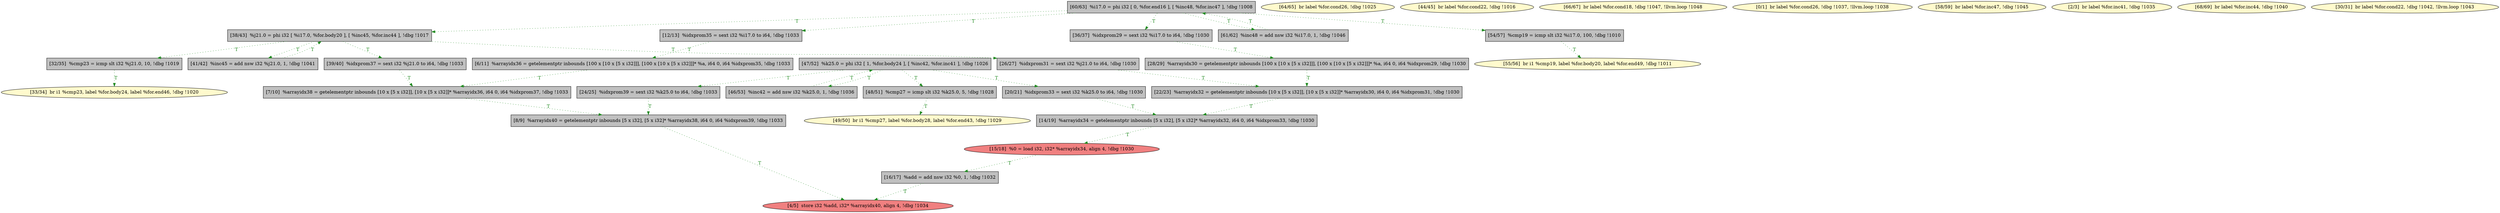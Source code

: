 
digraph G {


node845 [fillcolor=lemonchiffon,label="[49/50]  br i1 %cmp27, label %for.body28, label %for.end43, !dbg !1029",shape=ellipse,style=filled ]
node844 [fillcolor=grey,label="[16/17]  %add = add nsw i32 %0, 1, !dbg !1032",shape=rectangle,style=filled ]
node839 [fillcolor=grey,label="[61/62]  %inc48 = add nsw i32 %i17.0, 1, !dbg !1046",shape=rectangle,style=filled ]
node838 [fillcolor=grey,label="[60/63]  %i17.0 = phi i32 [ 0, %for.end16 ], [ %inc48, %for.inc47 ], !dbg !1008",shape=rectangle,style=filled ]
node837 [fillcolor=lightcoral,label="[15/18]  %0 = load i32, i32* %arrayidx34, align 4, !dbg !1030",shape=ellipse,style=filled ]
node833 [fillcolor=grey,label="[48/51]  %cmp27 = icmp slt i32 %k25.0, 5, !dbg !1028",shape=rectangle,style=filled ]
node840 [fillcolor=lemonchiffon,label="[64/65]  br label %for.cond26, !dbg !1025",shape=ellipse,style=filled ]
node832 [fillcolor=grey,label="[46/53]  %inc42 = add nsw i32 %k25.0, 1, !dbg !1036",shape=rectangle,style=filled ]
node834 [fillcolor=lemonchiffon,label="[33/34]  br i1 %cmp23, label %for.body24, label %for.end46, !dbg !1020",shape=ellipse,style=filled ]
node830 [fillcolor=grey,label="[39/40]  %idxprom37 = sext i32 %j21.0 to i64, !dbg !1033",shape=rectangle,style=filled ]
node829 [fillcolor=lemonchiffon,label="[44/45]  br label %for.cond22, !dbg !1016",shape=ellipse,style=filled ]
node842 [fillcolor=lemonchiffon,label="[66/67]  br label %for.cond18, !dbg !1047, !llvm.loop !1048",shape=ellipse,style=filled ]
node828 [fillcolor=grey,label="[38/43]  %j21.0 = phi i32 [ %i17.0, %for.body20 ], [ %inc45, %for.inc44 ], !dbg !1017",shape=rectangle,style=filled ]
node812 [fillcolor=lemonchiffon,label="[0/1]  br label %for.cond26, !dbg !1037, !llvm.loop !1038",shape=ellipse,style=filled ]
node815 [fillcolor=grey,label="[6/11]  %arrayidx36 = getelementptr inbounds [100 x [10 x [5 x i32]]], [100 x [10 x [5 x i32]]]* %a, i64 0, i64 %idxprom35, !dbg !1033",shape=rectangle,style=filled ]
node823 [fillcolor=grey,label="[7/10]  %arrayidx38 = getelementptr inbounds [10 x [5 x i32]], [10 x [5 x i32]]* %arrayidx36, i64 0, i64 %idxprom37, !dbg !1033",shape=rectangle,style=filled ]
node836 [fillcolor=lemonchiffon,label="[58/59]  br label %for.inc47, !dbg !1045",shape=ellipse,style=filled ]
node814 [fillcolor=lightcoral,label="[4/5]  store i32 %add, i32* %arrayidx40, align 4, !dbg !1034",shape=ellipse,style=filled ]
node831 [fillcolor=grey,label="[41/42]  %inc45 = add nsw i32 %j21.0, 1, !dbg !1041",shape=rectangle,style=filled ]
node817 [fillcolor=grey,label="[14/19]  %arrayidx34 = getelementptr inbounds [5 x i32], [5 x i32]* %arrayidx32, i64 0, i64 %idxprom33, !dbg !1030",shape=rectangle,style=filled ]
node813 [fillcolor=lemonchiffon,label="[2/3]  br label %for.inc41, !dbg !1035",shape=ellipse,style=filled ]
node846 [fillcolor=lemonchiffon,label="[68/69]  br label %for.inc44, !dbg !1040",shape=ellipse,style=filled ]
node818 [fillcolor=grey,label="[20/21]  %idxprom33 = sext i32 %k25.0 to i64, !dbg !1030",shape=rectangle,style=filled ]
node820 [fillcolor=grey,label="[22/23]  %arrayidx32 = getelementptr inbounds [10 x [5 x i32]], [10 x [5 x i32]]* %arrayidx30, i64 0, i64 %idxprom31, !dbg !1030",shape=rectangle,style=filled ]
node819 [fillcolor=grey,label="[8/9]  %arrayidx40 = getelementptr inbounds [5 x i32], [5 x i32]* %arrayidx38, i64 0, i64 %idxprom39, !dbg !1033",shape=rectangle,style=filled ]
node822 [fillcolor=grey,label="[26/27]  %idxprom31 = sext i32 %j21.0 to i64, !dbg !1030",shape=rectangle,style=filled ]
node843 [fillcolor=grey,label="[47/52]  %k25.0 = phi i32 [ 1, %for.body24 ], [ %inc42, %for.inc41 ], !dbg !1026",shape=rectangle,style=filled ]
node835 [fillcolor=grey,label="[54/57]  %cmp19 = icmp slt i32 %i17.0, 100, !dbg !1010",shape=rectangle,style=filled ]
node821 [fillcolor=grey,label="[24/25]  %idxprom39 = sext i32 %k25.0 to i64, !dbg !1033",shape=rectangle,style=filled ]
node816 [fillcolor=grey,label="[12/13]  %idxprom35 = sext i32 %i17.0 to i64, !dbg !1033",shape=rectangle,style=filled ]
node826 [fillcolor=grey,label="[32/35]  %cmp23 = icmp slt i32 %j21.0, 10, !dbg !1019",shape=rectangle,style=filled ]
node825 [fillcolor=lemonchiffon,label="[30/31]  br label %for.cond22, !dbg !1042, !llvm.loop !1043",shape=ellipse,style=filled ]
node841 [fillcolor=lemonchiffon,label="[55/56]  br i1 %cmp19, label %for.body20, label %for.end49, !dbg !1011",shape=ellipse,style=filled ]
node824 [fillcolor=grey,label="[28/29]  %arrayidx30 = getelementptr inbounds [100 x [10 x [5 x i32]]], [100 x [10 x [5 x i32]]]* %a, i64 0, i64 %idxprom29, !dbg !1030",shape=rectangle,style=filled ]
node827 [fillcolor=grey,label="[36/37]  %idxprom29 = sext i32 %i17.0 to i64, !dbg !1030",shape=rectangle,style=filled ]

node828->node826 [style=dotted,color=forestgreen,label="T",fontcolor=forestgreen ]
node817->node837 [style=dotted,color=forestgreen,label="T",fontcolor=forestgreen ]
node828->node822 [style=dotted,color=forestgreen,label="T",fontcolor=forestgreen ]
node828->node831 [style=dotted,color=forestgreen,label="T",fontcolor=forestgreen ]
node830->node823 [style=dotted,color=forestgreen,label="T",fontcolor=forestgreen ]
node827->node824 [style=dotted,color=forestgreen,label="T",fontcolor=forestgreen ]
node831->node828 [style=dotted,color=forestgreen,label="T",fontcolor=forestgreen ]
node822->node820 [style=dotted,color=forestgreen,label="T",fontcolor=forestgreen ]
node823->node819 [style=dotted,color=forestgreen,label="T",fontcolor=forestgreen ]
node819->node814 [style=dotted,color=forestgreen,label="T",fontcolor=forestgreen ]
node820->node817 [style=dotted,color=forestgreen,label="T",fontcolor=forestgreen ]
node816->node815 [style=dotted,color=forestgreen,label="T",fontcolor=forestgreen ]
node843->node821 [style=dotted,color=forestgreen,label="T",fontcolor=forestgreen ]
node835->node841 [style=dotted,color=forestgreen,label="T",fontcolor=forestgreen ]
node821->node819 [style=dotted,color=forestgreen,label="T",fontcolor=forestgreen ]
node843->node818 [style=dotted,color=forestgreen,label="T",fontcolor=forestgreen ]
node838->node835 [style=dotted,color=forestgreen,label="T",fontcolor=forestgreen ]
node832->node843 [style=dotted,color=forestgreen,label="T",fontcolor=forestgreen ]
node828->node830 [style=dotted,color=forestgreen,label="T",fontcolor=forestgreen ]
node843->node832 [style=dotted,color=forestgreen,label="T",fontcolor=forestgreen ]
node843->node833 [style=dotted,color=forestgreen,label="T",fontcolor=forestgreen ]
node844->node814 [style=dotted,color=forestgreen,label="T",fontcolor=forestgreen ]
node838->node828 [style=dotted,color=forestgreen,label="T",fontcolor=forestgreen ]
node838->node827 [style=dotted,color=forestgreen,label="T",fontcolor=forestgreen ]
node839->node838 [style=dotted,color=forestgreen,label="T",fontcolor=forestgreen ]
node837->node844 [style=dotted,color=forestgreen,label="T",fontcolor=forestgreen ]
node838->node816 [style=dotted,color=forestgreen,label="T",fontcolor=forestgreen ]
node824->node820 [style=dotted,color=forestgreen,label="T",fontcolor=forestgreen ]
node838->node839 [style=dotted,color=forestgreen,label="T",fontcolor=forestgreen ]
node826->node834 [style=dotted,color=forestgreen,label="T",fontcolor=forestgreen ]
node815->node823 [style=dotted,color=forestgreen,label="T",fontcolor=forestgreen ]
node833->node845 [style=dotted,color=forestgreen,label="T",fontcolor=forestgreen ]
node818->node817 [style=dotted,color=forestgreen,label="T",fontcolor=forestgreen ]


}
